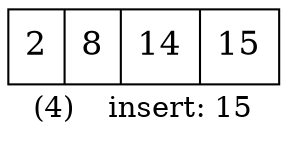 /************************************************
Auto generated by my program which transfer B-Tree to dot file.
Author: wangdq 
Time: 2015-06-08
CSDN: http://blog.csdn.net/wangdingqiaoit
************************************************/

digraph BTree {
	label="(4)	insert: 15";labelloc=b;labeljust=center;
	ordering=out
	node[shape=record,width=0.5,height=0.5,fontsize=16,style="filled", fillcolor="#FFFFFF",fontcolor="black"];
	edge[color="blue", arrowhead="normal"];
		2[label="<f0> 2|<f1> 8|<f2> 14|<f3> 15"];
	/* edges*/
}
